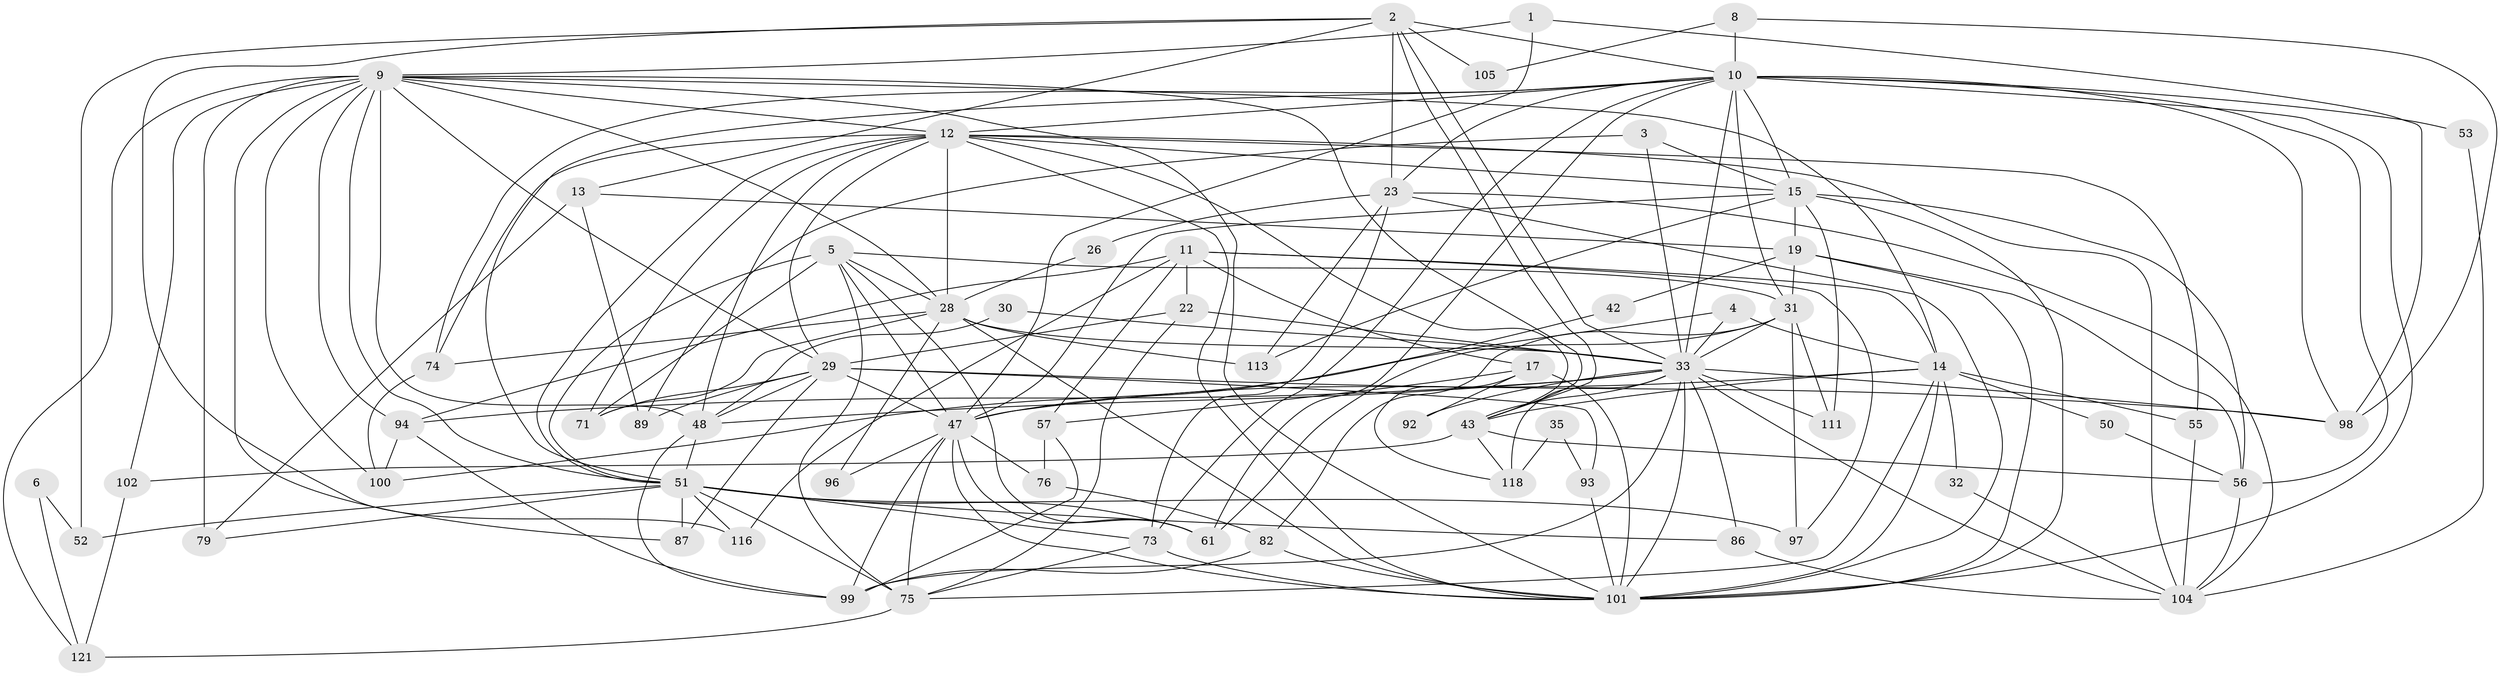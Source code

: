 // original degree distribution, {2: 0.1297709923664122, 3: 0.2748091603053435, 5: 0.183206106870229, 4: 0.2748091603053435, 6: 0.08396946564885496, 7: 0.03816793893129771, 8: 0.007633587786259542, 9: 0.007633587786259542}
// Generated by graph-tools (version 1.1) at 2025/14/03/09/25 04:14:56]
// undirected, 65 vertices, 180 edges
graph export_dot {
graph [start="1"]
  node [color=gray90,style=filled];
  1 [super="+7"];
  2 [super="+34"];
  3;
  4;
  5 [super="+24+45"];
  6;
  8;
  9 [super="+27+21"];
  10 [super="+128+81+110"];
  11 [super="+18+40"];
  12 [super="+16+36"];
  13;
  14 [super="+38"];
  15 [super="+39"];
  17 [super="+20"];
  19 [super="+68+62"];
  22 [super="+84"];
  23 [super="+78"];
  26;
  28 [super="+72+130+63"];
  29 [super="+65+67"];
  30;
  31 [super="+66"];
  32;
  33 [super="+126+122+90"];
  35;
  42;
  43 [super="+46+131+129"];
  47 [super="+49+83"];
  48 [super="+106"];
  50;
  51 [super="+112+70+59"];
  52;
  53;
  55;
  56 [super="+114"];
  57;
  61 [super="+109"];
  71;
  73 [super="+88"];
  74;
  75 [super="+117"];
  76;
  79;
  82;
  86;
  87 [super="+123"];
  89;
  92;
  93;
  94;
  96;
  97;
  98;
  99 [super="+124"];
  100;
  101 [super="+120+103+115"];
  102;
  104 [super="+108"];
  105;
  111;
  113;
  116;
  118;
  121;
  1 -- 98;
  1 -- 47;
  1 -- 9;
  2 -- 105;
  2 -- 33;
  2 -- 116;
  2 -- 52;
  2 -- 23;
  2 -- 10;
  2 -- 43;
  2 -- 13;
  3 -- 89;
  3 -- 15;
  3 -- 33;
  4 -- 33;
  4 -- 100;
  4 -- 14;
  5 -- 47;
  5 -- 28;
  5 -- 71;
  5 -- 61;
  5 -- 31;
  5 -- 51;
  5 -- 75;
  6 -- 52;
  6 -- 121;
  8 -- 98;
  8 -- 105;
  8 -- 10;
  9 -- 48;
  9 -- 79;
  9 -- 28 [weight=2];
  9 -- 121;
  9 -- 100;
  9 -- 101;
  9 -- 102;
  9 -- 43;
  9 -- 12;
  9 -- 14;
  9 -- 51 [weight=2];
  9 -- 87 [weight=2];
  9 -- 29 [weight=2];
  9 -- 94;
  10 -- 98;
  10 -- 74;
  10 -- 53 [weight=2];
  10 -- 73;
  10 -- 15;
  10 -- 23;
  10 -- 56;
  10 -- 61;
  10 -- 33;
  10 -- 101 [weight=2];
  10 -- 31;
  10 -- 12;
  10 -- 51;
  11 -- 57;
  11 -- 94;
  11 -- 97;
  11 -- 116;
  11 -- 22;
  11 -- 17;
  11 -- 14;
  12 -- 55;
  12 -- 43 [weight=2];
  12 -- 101;
  12 -- 71;
  12 -- 104;
  12 -- 74;
  12 -- 15;
  12 -- 48;
  12 -- 28 [weight=2];
  12 -- 29;
  12 -- 51;
  13 -- 79;
  13 -- 89;
  13 -- 19;
  14 -- 32;
  14 -- 101;
  14 -- 43;
  14 -- 47;
  14 -- 50;
  14 -- 55;
  14 -- 75;
  15 -- 56;
  15 -- 113;
  15 -- 111;
  15 -- 47;
  15 -- 19;
  15 -- 101;
  17 -- 101;
  17 -- 118;
  17 -- 57;
  17 -- 92;
  19 -- 101;
  19 -- 42;
  19 -- 56;
  19 -- 31;
  22 -- 75;
  22 -- 33;
  22 -- 29;
  23 -- 113;
  23 -- 26;
  23 -- 73;
  23 -- 104;
  23 -- 101;
  26 -- 28;
  28 -- 96;
  28 -- 113;
  28 -- 74;
  28 -- 71;
  28 -- 33 [weight=2];
  28 -- 101;
  29 -- 48;
  29 -- 98;
  29 -- 47 [weight=2];
  29 -- 87 [weight=2];
  29 -- 71;
  29 -- 93;
  29 -- 89;
  30 -- 33;
  30 -- 48;
  31 -- 61;
  31 -- 82;
  31 -- 97;
  31 -- 33;
  31 -- 111;
  32 -- 104;
  33 -- 99;
  33 -- 48;
  33 -- 104;
  33 -- 98;
  33 -- 43 [weight=2];
  33 -- 111;
  33 -- 86;
  33 -- 118 [weight=2];
  33 -- 92;
  33 -- 94;
  33 -- 101;
  35 -- 93;
  35 -- 118;
  42 -- 47;
  43 -- 102;
  43 -- 118;
  43 -- 56;
  47 -- 76;
  47 -- 75;
  47 -- 96;
  47 -- 99;
  47 -- 61;
  47 -- 101;
  48 -- 99;
  48 -- 51;
  50 -- 56;
  51 -- 87;
  51 -- 75;
  51 -- 116;
  51 -- 86;
  51 -- 61;
  51 -- 79;
  51 -- 97;
  51 -- 52;
  51 -- 73;
  53 -- 104;
  55 -- 104;
  56 -- 104;
  57 -- 76;
  57 -- 99;
  73 -- 75;
  73 -- 101 [weight=2];
  74 -- 100;
  75 -- 121;
  76 -- 82;
  82 -- 99;
  82 -- 101;
  86 -- 104;
  93 -- 101;
  94 -- 100;
  94 -- 99;
  102 -- 121;
}
